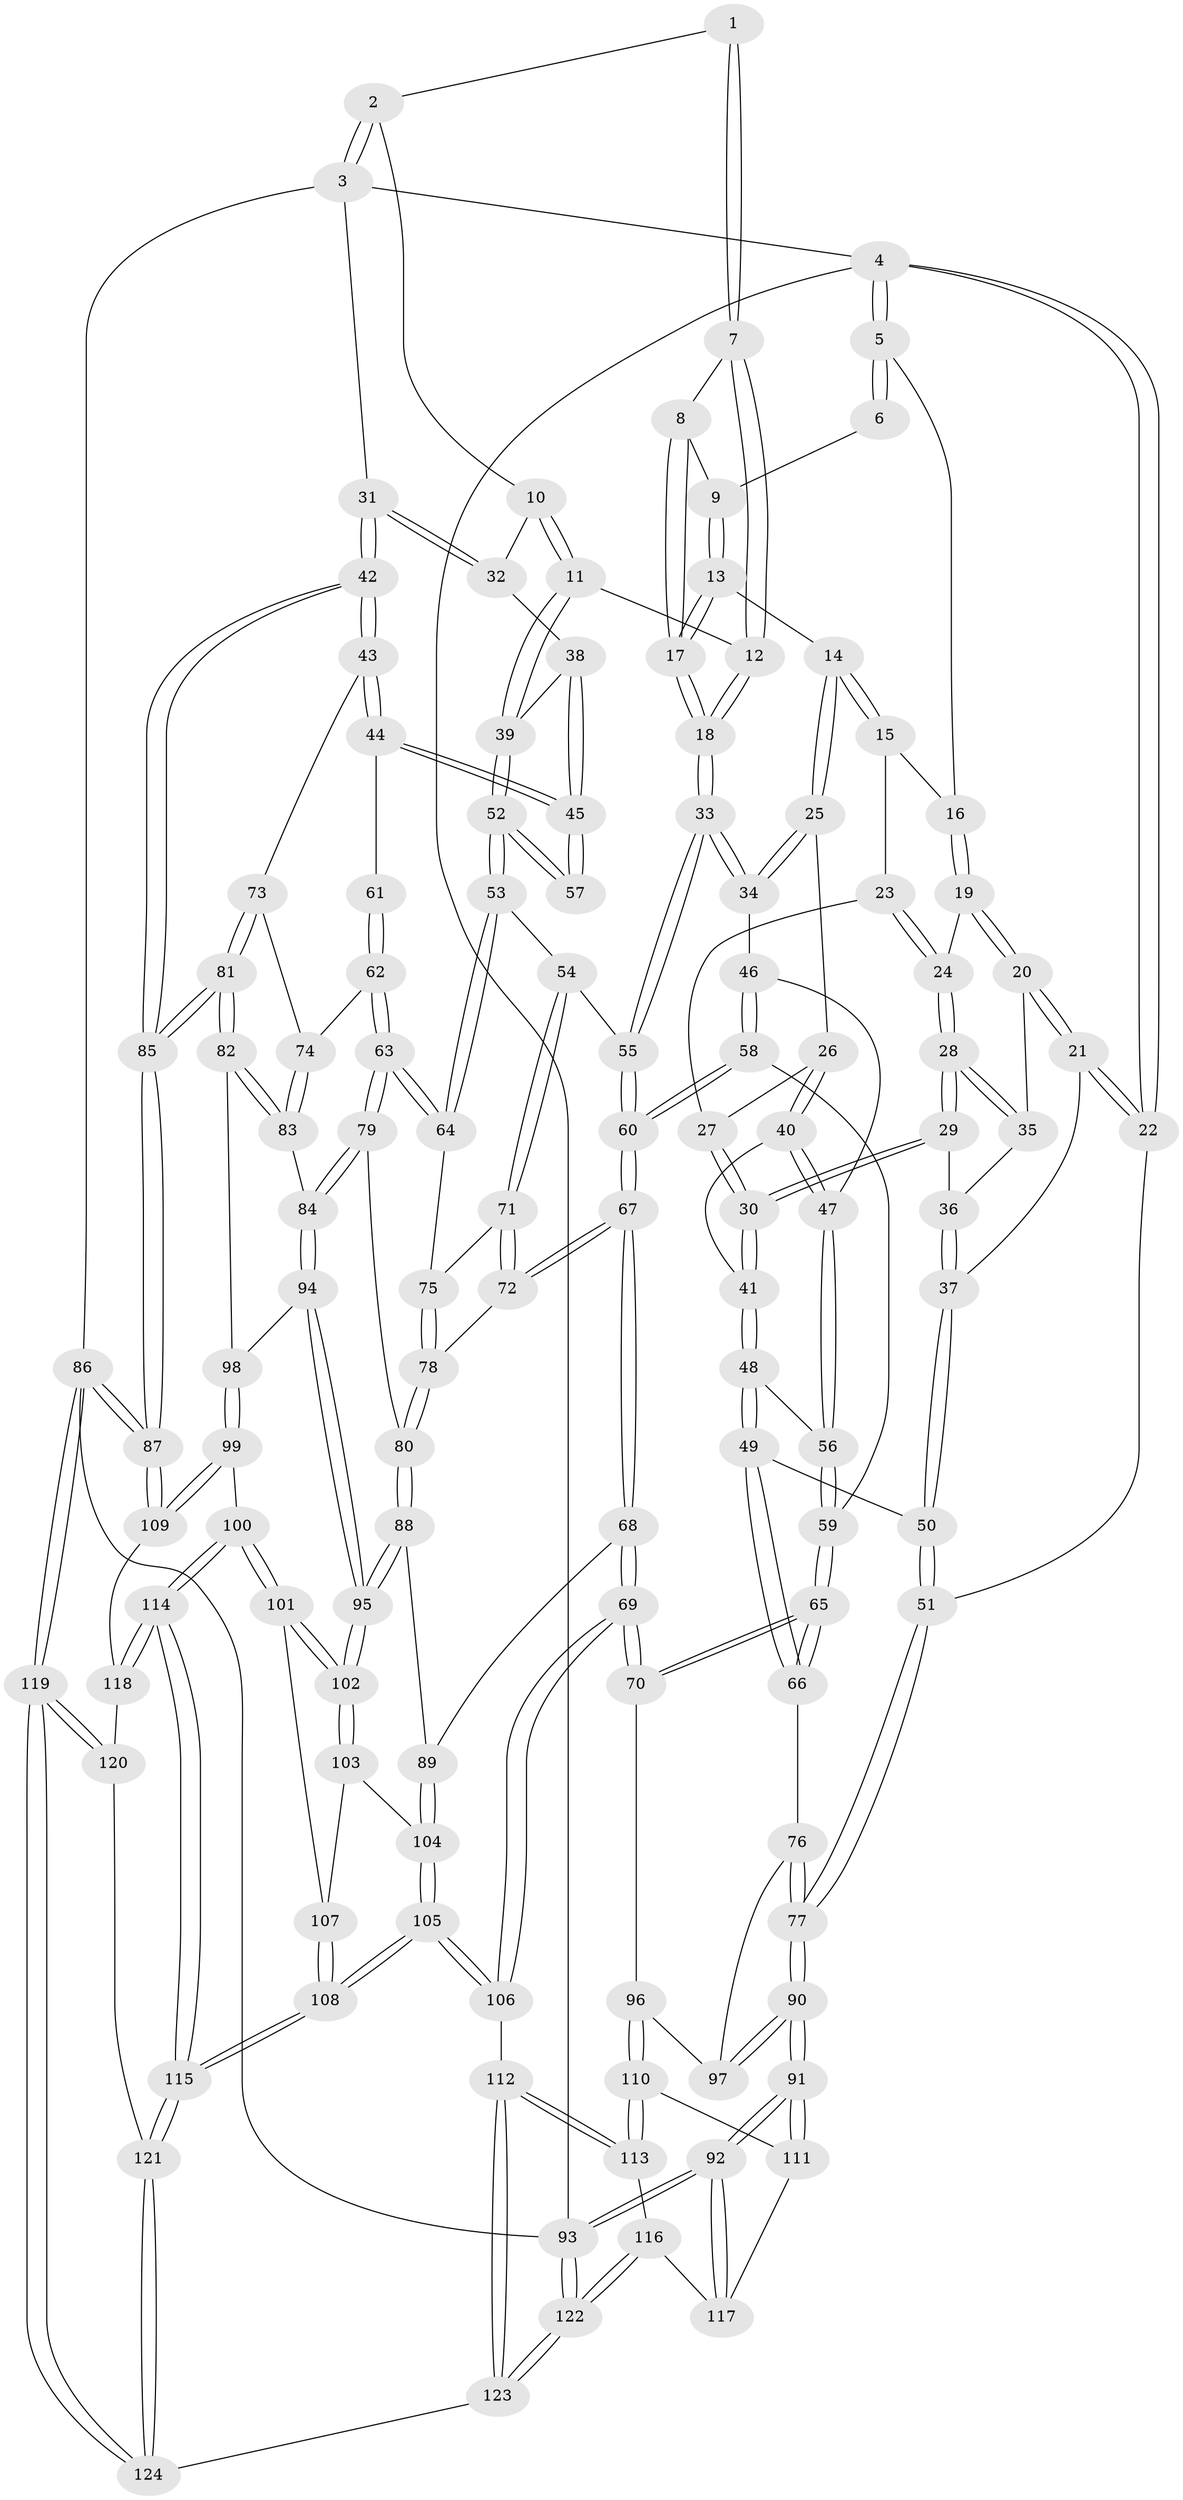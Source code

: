// coarse degree distribution, {3: 0.6533333333333333, 4: 0.22666666666666666, 2: 0.08, 5: 0.04}
// Generated by graph-tools (version 1.1) at 2025/54/03/04/25 22:54:36]
// undirected, 124 vertices, 307 edges
graph export_dot {
  node [color=gray90,style=filled];
  1 [pos="+0.5775006793840893+0"];
  2 [pos="+0.8462991688679808+0"];
  3 [pos="+1+0"];
  4 [pos="+0+0"];
  5 [pos="+0.21335709630195526+0"];
  6 [pos="+0.33709921274192545+0"];
  7 [pos="+0.5750510692530626+0"];
  8 [pos="+0.533119434821211+0.031236394168836723"];
  9 [pos="+0.43770035553874465+0.03254572259942168"];
  10 [pos="+0.7671862489107795+0.061705946904505024"];
  11 [pos="+0.7197016885209192+0.15231236437893486"];
  12 [pos="+0.698263751556089+0.15407577404023504"];
  13 [pos="+0.41467084502634427+0.09327252349034591"];
  14 [pos="+0.3882241183253006+0.09971644451167812"];
  15 [pos="+0.2685533541382622+0"];
  16 [pos="+0.21451844644312493+0"];
  17 [pos="+0.5358061234142831+0.1327741667371588"];
  18 [pos="+0.5795407547469764+0.20376362863087086"];
  19 [pos="+0.11714422121354605+0.04967876877828563"];
  20 [pos="+0.05726653130449331+0.10398702355895165"];
  21 [pos="+0.05028574198169158+0.10763295329678163"];
  22 [pos="+0+0.016584709322425596"];
  23 [pos="+0.26399195249292823+0.028312441139760523"];
  24 [pos="+0.1643250016228646+0.13660623795511512"];
  25 [pos="+0.36616296984513563+0.1718056647592338"];
  26 [pos="+0.3053981797447887+0.169925108028649"];
  27 [pos="+0.26016697769363767+0.08086711148023452"];
  28 [pos="+0.18133101587229292+0.1811587565631714"];
  29 [pos="+0.18406896941485854+0.18620275229425787"];
  30 [pos="+0.18688280671361665+0.18959117014556395"];
  31 [pos="+1+0"];
  32 [pos="+0.9427264827297125+0.09183948631218694"];
  33 [pos="+0.5714166072026021+0.21944967009013885"];
  34 [pos="+0.38490385749204553+0.2048284203451289"];
  35 [pos="+0.0776095496417814+0.12190626197173068"];
  36 [pos="+0.11419944486460201+0.16919664066836085"];
  37 [pos="+0.051849987598084096+0.20334702168878166"];
  38 [pos="+0.8591090753471805+0.17207467347049313"];
  39 [pos="+0.7869623620184135+0.20588060765701682"];
  40 [pos="+0.2625321897476022+0.20865724599220548"];
  41 [pos="+0.1948483088068082+0.22885350866130125"];
  42 [pos="+1+0.23587065680746855"];
  43 [pos="+1+0.2533217291254746"];
  44 [pos="+1+0.2576984381932854"];
  45 [pos="+1+0.25402336444575374"];
  46 [pos="+0.360155226160255+0.2687114893909986"];
  47 [pos="+0.3459185192677636+0.27248980042243404"];
  48 [pos="+0.17604310821195557+0.27350786745657407"];
  49 [pos="+0.11540039237975193+0.33462855361173355"];
  50 [pos="+0.036069413423767724+0.3163145535570885"];
  51 [pos="+0+0.34842233993218746"];
  52 [pos="+0.8102625459400967+0.2669371726662895"];
  53 [pos="+0.793251768681836+0.3446258960978494"];
  54 [pos="+0.634997223066997+0.33750105736618247"];
  55 [pos="+0.5667577235856865+0.2581870484431094"];
  56 [pos="+0.30393614695827353+0.30622569460904375"];
  57 [pos="+0.8397839077706474+0.2702878525739085"];
  58 [pos="+0.42500040128332434+0.3400967701967336"];
  59 [pos="+0.30999835812350296+0.3638608131405743"];
  60 [pos="+0.4718653111953495+0.36729898617631435"];
  61 [pos="+0.9197013047194426+0.3362057022460337"];
  62 [pos="+0.8823262314015231+0.4201693688576232"];
  63 [pos="+0.8394064820107165+0.43156635259700393"];
  64 [pos="+0.8038949603423693+0.387238419813271"];
  65 [pos="+0.24552382653828708+0.5155146038936529"];
  66 [pos="+0.1964773100283524+0.47734166766186686"];
  67 [pos="+0.45829169541327297+0.5120909944744417"];
  68 [pos="+0.41499949888396875+0.5928119297890562"];
  69 [pos="+0.3480324048986326+0.6223276405701735"];
  70 [pos="+0.3223929496459895+0.620896408702217"];
  71 [pos="+0.6423847077726652+0.39937635306885794"];
  72 [pos="+0.5723725770965741+0.4724017351918858"];
  73 [pos="+0.9169758852621738+0.4186042422367456"];
  74 [pos="+0.9042118639469873+0.42041530038803143"];
  75 [pos="+0.6915823424222532+0.43680466564372894"];
  76 [pos="+0.016973950450214055+0.5391415631902684"];
  77 [pos="+0+0.5750207035785962"];
  78 [pos="+0.686842206583751+0.5058542218962161"];
  79 [pos="+0.8299251392924211+0.5204857526681558"];
  80 [pos="+0.6979188424557972+0.5267577472213748"];
  81 [pos="+1+0.6055056502214896"];
  82 [pos="+1+0.601326860229816"];
  83 [pos="+0.9869074284007292+0.5462576027758358"];
  84 [pos="+0.8310437857140887+0.5226803402534033"];
  85 [pos="+1+0.6090073960014409"];
  86 [pos="+1+1"];
  87 [pos="+1+0.950102301106482"];
  88 [pos="+0.6356254799329516+0.642359493968564"];
  89 [pos="+0.5825634405045594+0.6526389173527204"];
  90 [pos="+0+0.7077084563208412"];
  91 [pos="+0+0.8856553205653974"];
  92 [pos="+0+1"];
  93 [pos="+0+1"];
  94 [pos="+0.8297091523806819+0.594221984989391"];
  95 [pos="+0.7707682814114045+0.6970315806759768"];
  96 [pos="+0.3118135850828709+0.6300779475669979"];
  97 [pos="+0.10906291509849288+0.6232721334025988"];
  98 [pos="+0.9191237926540758+0.6355980052752727"];
  99 [pos="+0.8668669923235868+0.8019889263852037"];
  100 [pos="+0.815323711683263+0.7836218656291688"];
  101 [pos="+0.8081045432205707+0.7775864131352171"];
  102 [pos="+0.7977686910160291+0.7599868854858703"];
  103 [pos="+0.6252814058606774+0.777535203373275"];
  104 [pos="+0.6032841599439738+0.7730942975549938"];
  105 [pos="+0.5621857024040775+0.9256957384146728"];
  106 [pos="+0.44878626540443606+0.8642263646234225"];
  107 [pos="+0.7060068216731816+0.8237925732226152"];
  108 [pos="+0.5754146047157087+0.9442937847334231"];
  109 [pos="+0.9079436299673588+0.8260631605927072"];
  110 [pos="+0.19868848679715337+0.7718076729886925"];
  111 [pos="+0.10410715561912318+0.7980643431694293"];
  112 [pos="+0.34797076186548787+0.9476664909134315"];
  113 [pos="+0.2389024664869368+0.8923902807710484"];
  114 [pos="+0.7064993597770199+0.9748051958671711"];
  115 [pos="+0.6193012074711991+1"];
  116 [pos="+0.21119963462818858+0.9521157458322522"];
  117 [pos="+0.14841663733423655+0.9525699330927221"];
  118 [pos="+0.82622562284178+0.9383633668371177"];
  119 [pos="+1+1"];
  120 [pos="+0.8344691587591581+0.9726446532573304"];
  121 [pos="+0.6208012468913392+1"];
  122 [pos="+0.20686843406344232+1"];
  123 [pos="+0.34801153716750055+1"];
  124 [pos="+0.6195331471938031+1"];
  1 -- 2;
  1 -- 7;
  1 -- 7;
  2 -- 3;
  2 -- 3;
  2 -- 10;
  3 -- 4;
  3 -- 31;
  3 -- 86;
  4 -- 5;
  4 -- 5;
  4 -- 22;
  4 -- 22;
  4 -- 93;
  5 -- 6;
  5 -- 6;
  5 -- 16;
  6 -- 9;
  7 -- 8;
  7 -- 12;
  7 -- 12;
  8 -- 9;
  8 -- 17;
  8 -- 17;
  9 -- 13;
  9 -- 13;
  10 -- 11;
  10 -- 11;
  10 -- 32;
  11 -- 12;
  11 -- 39;
  11 -- 39;
  12 -- 18;
  12 -- 18;
  13 -- 14;
  13 -- 17;
  13 -- 17;
  14 -- 15;
  14 -- 15;
  14 -- 25;
  14 -- 25;
  15 -- 16;
  15 -- 23;
  16 -- 19;
  16 -- 19;
  17 -- 18;
  17 -- 18;
  18 -- 33;
  18 -- 33;
  19 -- 20;
  19 -- 20;
  19 -- 24;
  20 -- 21;
  20 -- 21;
  20 -- 35;
  21 -- 22;
  21 -- 22;
  21 -- 37;
  22 -- 51;
  23 -- 24;
  23 -- 24;
  23 -- 27;
  24 -- 28;
  24 -- 28;
  25 -- 26;
  25 -- 34;
  25 -- 34;
  26 -- 27;
  26 -- 40;
  26 -- 40;
  27 -- 30;
  27 -- 30;
  28 -- 29;
  28 -- 29;
  28 -- 35;
  28 -- 35;
  29 -- 30;
  29 -- 30;
  29 -- 36;
  30 -- 41;
  30 -- 41;
  31 -- 32;
  31 -- 32;
  31 -- 42;
  31 -- 42;
  32 -- 38;
  33 -- 34;
  33 -- 34;
  33 -- 55;
  33 -- 55;
  34 -- 46;
  35 -- 36;
  36 -- 37;
  36 -- 37;
  37 -- 50;
  37 -- 50;
  38 -- 39;
  38 -- 45;
  38 -- 45;
  39 -- 52;
  39 -- 52;
  40 -- 41;
  40 -- 47;
  40 -- 47;
  41 -- 48;
  41 -- 48;
  42 -- 43;
  42 -- 43;
  42 -- 85;
  42 -- 85;
  43 -- 44;
  43 -- 44;
  43 -- 73;
  44 -- 45;
  44 -- 45;
  44 -- 61;
  45 -- 57;
  45 -- 57;
  46 -- 47;
  46 -- 58;
  46 -- 58;
  47 -- 56;
  47 -- 56;
  48 -- 49;
  48 -- 49;
  48 -- 56;
  49 -- 50;
  49 -- 66;
  49 -- 66;
  50 -- 51;
  50 -- 51;
  51 -- 77;
  51 -- 77;
  52 -- 53;
  52 -- 53;
  52 -- 57;
  52 -- 57;
  53 -- 54;
  53 -- 64;
  53 -- 64;
  54 -- 55;
  54 -- 71;
  54 -- 71;
  55 -- 60;
  55 -- 60;
  56 -- 59;
  56 -- 59;
  58 -- 59;
  58 -- 60;
  58 -- 60;
  59 -- 65;
  59 -- 65;
  60 -- 67;
  60 -- 67;
  61 -- 62;
  61 -- 62;
  62 -- 63;
  62 -- 63;
  62 -- 74;
  63 -- 64;
  63 -- 64;
  63 -- 79;
  63 -- 79;
  64 -- 75;
  65 -- 66;
  65 -- 66;
  65 -- 70;
  65 -- 70;
  66 -- 76;
  67 -- 68;
  67 -- 68;
  67 -- 72;
  67 -- 72;
  68 -- 69;
  68 -- 69;
  68 -- 89;
  69 -- 70;
  69 -- 70;
  69 -- 106;
  69 -- 106;
  70 -- 96;
  71 -- 72;
  71 -- 72;
  71 -- 75;
  72 -- 78;
  73 -- 74;
  73 -- 81;
  73 -- 81;
  74 -- 83;
  74 -- 83;
  75 -- 78;
  75 -- 78;
  76 -- 77;
  76 -- 77;
  76 -- 97;
  77 -- 90;
  77 -- 90;
  78 -- 80;
  78 -- 80;
  79 -- 80;
  79 -- 84;
  79 -- 84;
  80 -- 88;
  80 -- 88;
  81 -- 82;
  81 -- 82;
  81 -- 85;
  81 -- 85;
  82 -- 83;
  82 -- 83;
  82 -- 98;
  83 -- 84;
  84 -- 94;
  84 -- 94;
  85 -- 87;
  85 -- 87;
  86 -- 87;
  86 -- 87;
  86 -- 119;
  86 -- 119;
  86 -- 93;
  87 -- 109;
  87 -- 109;
  88 -- 89;
  88 -- 95;
  88 -- 95;
  89 -- 104;
  89 -- 104;
  90 -- 91;
  90 -- 91;
  90 -- 97;
  90 -- 97;
  91 -- 92;
  91 -- 92;
  91 -- 111;
  91 -- 111;
  92 -- 93;
  92 -- 93;
  92 -- 117;
  92 -- 117;
  93 -- 122;
  93 -- 122;
  94 -- 95;
  94 -- 95;
  94 -- 98;
  95 -- 102;
  95 -- 102;
  96 -- 97;
  96 -- 110;
  96 -- 110;
  98 -- 99;
  98 -- 99;
  99 -- 100;
  99 -- 109;
  99 -- 109;
  100 -- 101;
  100 -- 101;
  100 -- 114;
  100 -- 114;
  101 -- 102;
  101 -- 102;
  101 -- 107;
  102 -- 103;
  102 -- 103;
  103 -- 104;
  103 -- 107;
  104 -- 105;
  104 -- 105;
  105 -- 106;
  105 -- 106;
  105 -- 108;
  105 -- 108;
  106 -- 112;
  107 -- 108;
  107 -- 108;
  108 -- 115;
  108 -- 115;
  109 -- 118;
  110 -- 111;
  110 -- 113;
  110 -- 113;
  111 -- 117;
  112 -- 113;
  112 -- 113;
  112 -- 123;
  112 -- 123;
  113 -- 116;
  114 -- 115;
  114 -- 115;
  114 -- 118;
  114 -- 118;
  115 -- 121;
  115 -- 121;
  116 -- 117;
  116 -- 122;
  116 -- 122;
  118 -- 120;
  119 -- 120;
  119 -- 120;
  119 -- 124;
  119 -- 124;
  120 -- 121;
  121 -- 124;
  121 -- 124;
  122 -- 123;
  122 -- 123;
  123 -- 124;
}
